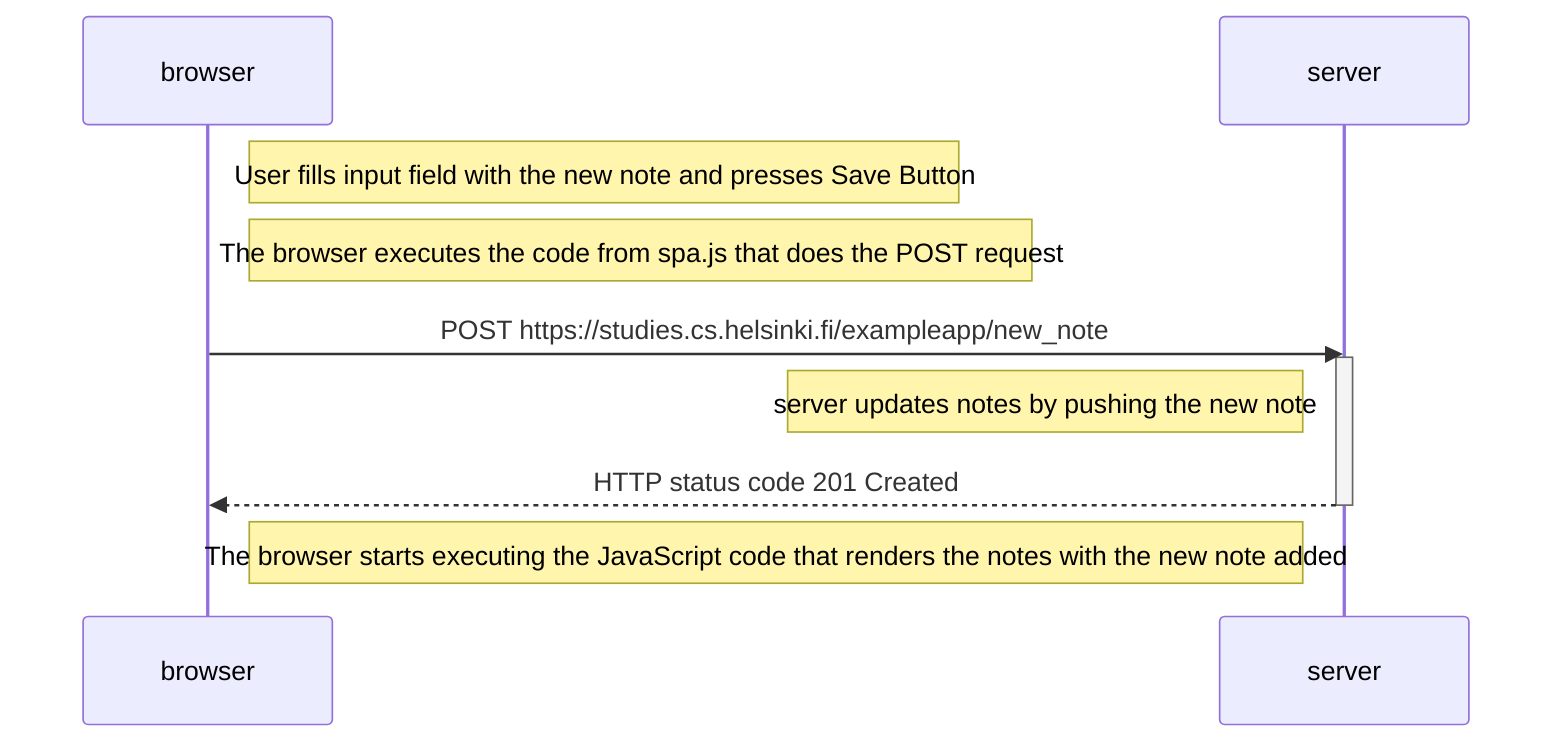 sequenceDiagram
    participant browser
    participant server
    
    Note right of browser : User fills input field with the new note and presses Save Button
    Note right of browser : The browser executes the code from spa.js that does the POST request
    browser->>server: POST https://studies.cs.helsinki.fi/exampleapp/new_note
    activate server
    Note left of server : server updates notes by pushing the new note
    server-->>browser: HTTP status code 201 Created
    deactivate server

 
    Note right of browser: The browser starts executing the JavaScript code that renders the notes with the new note added
